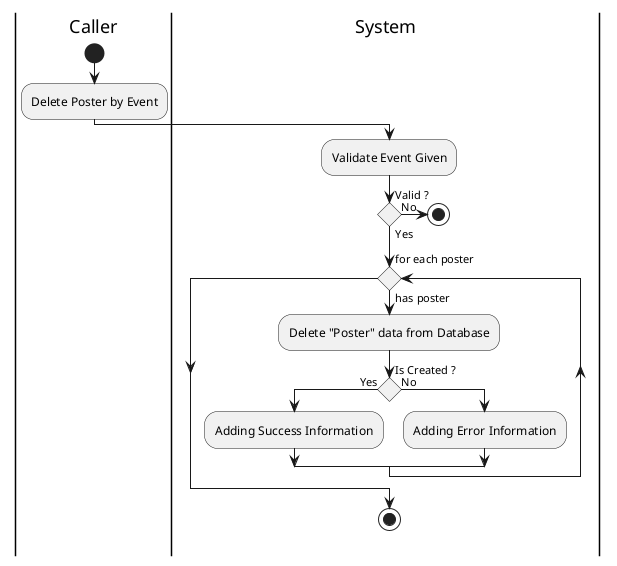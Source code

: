 @startuml DeletePoster

skinparam ConditionEndStyle hline
skinparam conditionStyle diamond
skinparam Monochrome true
skinparam Shadowing false

|Caller|
start
:Delete Poster by Event;

|System|
:Validate Event Given;
if (Valid ?) then (Yes)
    while (for each poster) is (has poster)
        :Delete "Poster" data from Database;
        if (Is Created ?) then (Yes)
            :Adding Success Information;
        else (No)
            :Adding Error Information;
        endif
    endwhile
    stop
else (No)
    stop
endif

@enduml